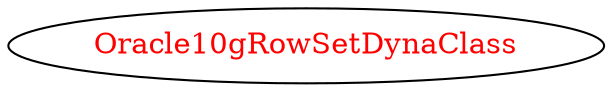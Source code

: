 digraph dependencyGraph {
 concentrate=true;
 ranksep="2.0";
 rankdir="LR"; 
 splines="ortho";
"Oracle10gRowSetDynaClass" [fontcolor="red"];
}